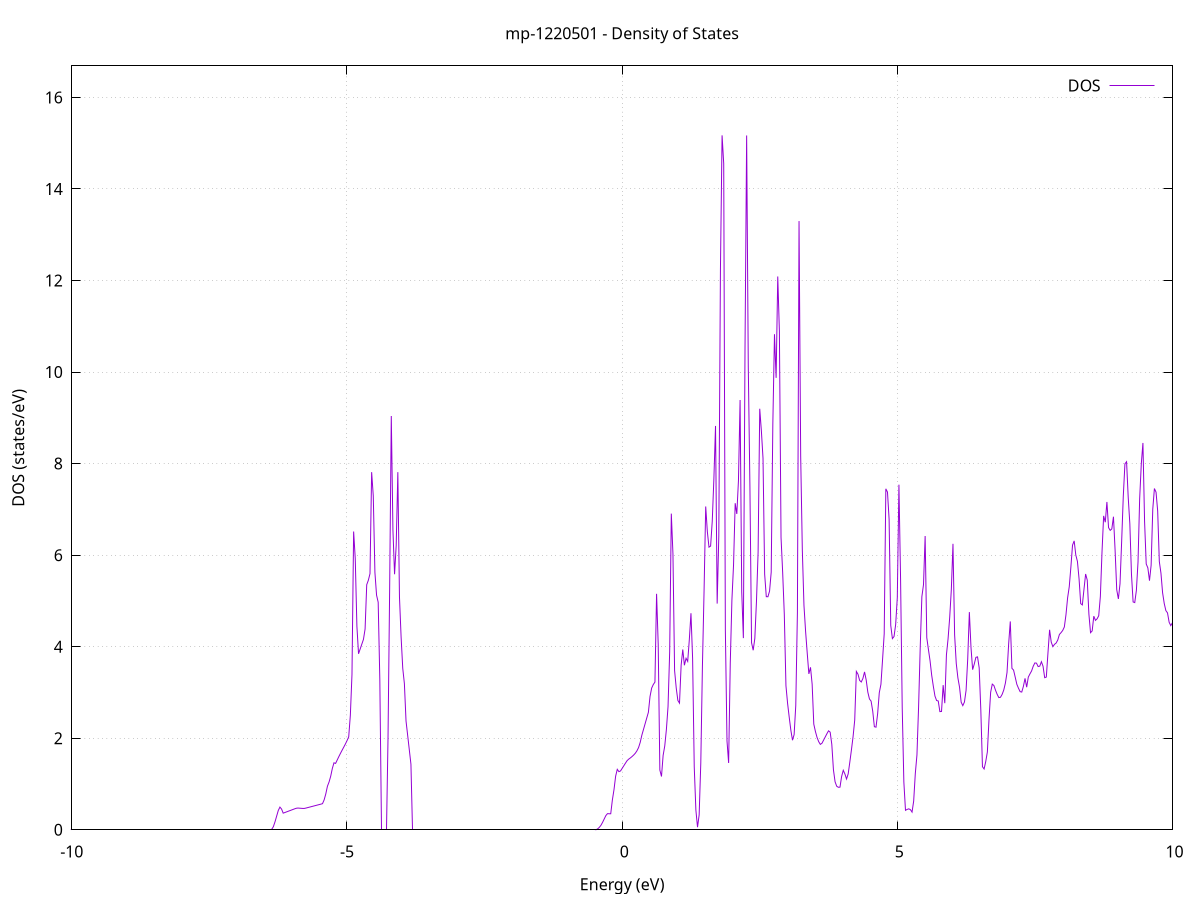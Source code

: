 set title 'mp-1220501 - Density of States'
set xlabel 'Energy (eV)'
set ylabel 'DOS (states/eV)'
set grid
set xrange [-10:10]
set yrange [0:16.689]
set xzeroaxis lt -1
set terminal png size 800,600
set output 'mp-1220501_dos_gnuplot.png'
plot '-' using 1:2 with lines title 'DOS'
-28.356000 0.000000
-28.326200 0.000000
-28.296500 0.000000
-28.266700 0.000000
-28.236900 0.000000
-28.207200 0.000000
-28.177400 0.000000
-28.147700 0.000000
-28.117900 0.000000
-28.088200 0.000000
-28.058400 0.000000
-28.028700 0.000000
-27.998900 0.000000
-27.969200 0.000000
-27.939400 0.000000
-27.909600 0.000000
-27.879900 0.000000
-27.850100 0.000000
-27.820400 0.000000
-27.790600 0.000000
-27.760900 0.000000
-27.731100 0.000000
-27.701400 0.000000
-27.671600 0.000000
-27.641800 0.000000
-27.612100 0.000000
-27.582300 0.000000
-27.552600 0.000000
-27.522800 0.000000
-27.493100 0.000000
-27.463300 0.000000
-27.433600 0.000000
-27.403800 0.000000
-27.374000 0.000000
-27.344300 0.000000
-27.314500 0.000000
-27.284800 0.000000
-27.255000 0.000000
-27.225300 0.000000
-27.195500 0.000000
-27.165800 0.000000
-27.136000 0.000000
-27.106300 0.000000
-27.076500 0.000000
-27.046700 0.000000
-27.017000 0.000000
-26.987200 0.000000
-26.957500 0.000000
-26.927700 0.000000
-26.898000 0.000000
-26.868200 0.000000
-26.838500 0.000000
-26.808700 0.000000
-26.778900 0.000000
-26.749200 0.000000
-26.719400 0.000000
-26.689700 0.000000
-26.659900 0.000000
-26.630200 0.000000
-26.600400 0.000000
-26.570700 0.000000
-26.540900 0.000000
-26.511100 0.000000
-26.481400 0.000000
-26.451600 0.000000
-26.421900 0.000000
-26.392100 0.000000
-26.362400 0.000000
-26.332600 0.000000
-26.302900 0.000000
-26.273100 0.000000
-26.243400 0.000000
-26.213600 0.000000
-26.183800 0.000000
-26.154100 0.000000
-26.124300 0.000000
-26.094600 0.000000
-26.064800 0.000000
-26.035100 0.000000
-26.005300 0.000000
-25.975600 0.000000
-25.945800 0.000000
-25.916000 0.000000
-25.886300 0.000000
-25.856500 0.000000
-25.826800 0.000000
-25.797000 0.000000
-25.767300 0.000000
-25.737500 0.000000
-25.707800 0.000000
-25.678000 0.000000
-25.648200 13.258800
-25.618500 6.142500
-25.588700 7.007100
-25.559000 9.132800
-25.529200 13.907200
-25.499500 18.053200
-25.469700 19.137200
-25.440000 17.666600
-25.410200 25.319900
-25.380400 4.476600
-25.350700 6.479200
-25.320900 14.501600
-25.291200 18.805900
-25.261400 23.804800
-25.231700 17.220800
-25.201900 23.463000
-25.172200 23.020600
-25.142400 22.611700
-25.112700 17.911500
-25.082900 15.138400
-25.053100 14.898500
-25.023400 15.396700
-24.993600 33.584100
-24.963900 17.209600
-24.934100 13.886500
-24.904400 10.439100
-24.874600 15.039800
-24.844900 26.698200
-24.815100 37.426900
-24.785300 31.485000
-24.755600 15.175700
-24.725800 13.817400
-24.696100 9.498000
-24.666300 28.023700
-24.636600 34.030200
-24.606800 13.088300
-24.577100 3.660600
-24.547300 5.778000
-24.517500 5.649200
-24.487800 5.946100
-24.458000 7.104200
-24.428300 8.621400
-24.398500 12.256700
-24.368800 32.105200
-24.339000 12.234600
-24.309300 9.766800
-24.279500 7.576900
-24.249800 5.071800
-24.220000 0.000000
-24.190200 0.000000
-24.160500 0.000000
-24.130700 0.000000
-24.101000 0.000000
-24.071200 0.000000
-24.041500 0.000000
-24.011700 0.000000
-23.982000 0.000000
-23.952200 0.000000
-23.922400 0.000000
-23.892700 0.000000
-23.862900 0.000000
-23.833200 0.000000
-23.803400 0.000000
-23.773700 0.000000
-23.743900 0.000000
-23.714200 0.000000
-23.684400 0.000000
-23.654600 0.000000
-23.624900 0.000000
-23.595100 0.000000
-23.565400 0.000000
-23.535600 0.000000
-23.505900 0.000000
-23.476100 0.000000
-23.446400 0.000000
-23.416600 0.000000
-23.386900 0.000000
-23.357100 0.000000
-23.327300 0.000000
-23.297600 0.000000
-23.267800 0.000000
-23.238100 0.000000
-23.208300 0.000000
-23.178600 0.000000
-23.148800 0.000000
-23.119100 0.000000
-23.089300 0.000000
-23.059500 0.000000
-23.029800 0.000000
-23.000000 0.000000
-22.970300 0.000000
-22.940500 0.000000
-22.910800 0.000000
-22.881000 0.000000
-22.851300 0.000000
-22.821500 0.000000
-22.791700 0.000000
-22.762000 0.000000
-22.732200 0.000000
-22.702500 0.000000
-22.672700 0.000000
-22.643000 0.000000
-22.613200 0.000000
-22.583500 0.000000
-22.553700 0.000000
-22.523900 0.000000
-22.494200 0.000000
-22.464400 0.000000
-22.434700 0.000000
-22.404900 0.000000
-22.375200 0.000000
-22.345400 0.000000
-22.315700 0.000000
-22.285900 0.000000
-22.256200 0.000000
-22.226400 0.000000
-22.196600 0.000000
-22.166900 0.000000
-22.137100 0.000000
-22.107400 0.000000
-22.077600 0.000000
-22.047900 0.000000
-22.018100 0.000000
-21.988400 0.000000
-21.958600 0.000000
-21.928800 0.000000
-21.899100 0.000000
-21.869300 0.000000
-21.839600 0.000000
-21.809800 0.000000
-21.780100 0.000000
-21.750300 0.000000
-21.720600 0.000000
-21.690800 0.000000
-21.661000 0.000000
-21.631300 0.000000
-21.601500 0.000000
-21.571800 0.000000
-21.542000 0.000000
-21.512300 0.000000
-21.482500 0.000000
-21.452800 0.000000
-21.423000 0.000000
-21.393300 0.000000
-21.363500 0.000000
-21.333700 0.000000
-21.304000 0.000000
-21.274200 0.000000
-21.244500 0.000000
-21.214700 0.000000
-21.185000 0.000000
-21.155200 0.000000
-21.125500 0.000000
-21.095700 0.000000
-21.065900 0.000000
-21.036200 0.000000
-21.006400 0.000000
-20.976700 0.000000
-20.946900 0.000000
-20.917200 0.000000
-20.887400 0.000000
-20.857700 0.000000
-20.827900 0.000000
-20.798100 0.000000
-20.768400 0.000000
-20.738600 0.000000
-20.708900 0.000000
-20.679100 0.000000
-20.649400 0.000000
-20.619600 0.000000
-20.589900 0.000000
-20.560100 0.000000
-20.530300 0.000000
-20.500600 0.000000
-20.470800 0.000000
-20.441100 0.000000
-20.411300 0.000000
-20.381600 0.000000
-20.351800 0.000000
-20.322100 0.000000
-20.292300 0.000000
-20.262600 0.000000
-20.232800 0.000000
-20.203000 0.000000
-20.173300 0.000000
-20.143500 0.000000
-20.113800 0.000000
-20.084000 0.000000
-20.054300 0.000000
-20.024500 0.000000
-19.994800 0.000000
-19.965000 0.000000
-19.935200 0.000000
-19.905500 0.000000
-19.875700 0.000000
-19.846000 0.000000
-19.816200 0.000000
-19.786500 0.000000
-19.756700 0.000000
-19.727000 0.000000
-19.697200 0.000000
-19.667400 0.000000
-19.637700 0.000000
-19.607900 0.000000
-19.578200 0.000000
-19.548400 0.000000
-19.518700 0.000000
-19.488900 0.000000
-19.459200 0.000000
-19.429400 0.000000
-19.399700 0.000000
-19.369900 0.000000
-19.340100 0.000000
-19.310400 0.000000
-19.280600 0.000000
-19.250900 0.000000
-19.221100 0.000000
-19.191400 0.000000
-19.161600 0.000000
-19.131900 0.000000
-19.102100 0.000000
-19.072300 0.000000
-19.042600 0.000000
-19.012800 0.000000
-18.983100 0.000000
-18.953300 0.000000
-18.923600 0.000000
-18.893800 0.000000
-18.864100 0.000000
-18.834300 0.000000
-18.804500 0.000000
-18.774800 0.000000
-18.745000 0.000000
-18.715300 0.000000
-18.685500 0.000000
-18.655800 0.000000
-18.626000 0.000000
-18.596300 0.000000
-18.566500 0.000000
-18.536800 0.000000
-18.507000 0.000000
-18.477200 0.000000
-18.447500 0.000000
-18.417700 0.000000
-18.388000 0.000000
-18.358200 0.000000
-18.328500 0.000000
-18.298700 0.000000
-18.269000 0.000000
-18.239200 0.000000
-18.209400 0.000000
-18.179700 0.000000
-18.149900 0.000000
-18.120200 0.000000
-18.090400 0.000000
-18.060700 0.000000
-18.030900 0.000000
-18.001200 0.000000
-17.971400 0.000000
-17.941600 0.000000
-17.911900 0.000000
-17.882100 0.000000
-17.852400 0.000000
-17.822600 0.000000
-17.792900 0.000000
-17.763100 0.000000
-17.733400 0.000000
-17.703600 0.000000
-17.673800 0.000000
-17.644100 0.000000
-17.614300 0.000000
-17.584600 0.000000
-17.554800 0.000000
-17.525100 0.000000
-17.495300 0.000000
-17.465600 0.000000
-17.435800 0.000000
-17.406100 0.000000
-17.376300 0.000000
-17.346500 0.000000
-17.316800 0.000000
-17.287000 0.000000
-17.257300 0.000000
-17.227500 0.000000
-17.197800 0.000000
-17.168000 0.000000
-17.138300 0.000000
-17.108500 0.000000
-17.078700 0.000000
-17.049000 0.000000
-17.019200 0.000000
-16.989500 0.000000
-16.959700 0.000000
-16.930000 0.000000
-16.900200 0.000000
-16.870500 0.000000
-16.840700 0.000000
-16.810900 0.000000
-16.781200 0.000000
-16.751400 0.000000
-16.721700 0.000000
-16.691900 0.000000
-16.662200 0.000000
-16.632400 0.000000
-16.602700 0.000000
-16.572900 0.000000
-16.543200 0.000000
-16.513400 0.000000
-16.483600 0.000000
-16.453900 0.000000
-16.424100 0.000000
-16.394400 0.000000
-16.364600 0.000000
-16.334900 0.000000
-16.305100 0.000000
-16.275400 0.000000
-16.245600 0.000000
-16.215800 0.000000
-16.186100 0.000000
-16.156300 0.000000
-16.126600 0.000000
-16.096800 0.000000
-16.067100 0.000000
-16.037300 0.000000
-16.007600 0.000000
-15.977800 0.000000
-15.948000 0.000000
-15.918300 0.000000
-15.888500 0.000000
-15.858800 0.000000
-15.829000 0.000000
-15.799300 0.000000
-15.769500 0.000000
-15.739800 0.000000
-15.710000 0.000000
-15.680300 0.000000
-15.650500 0.000000
-15.620700 0.000000
-15.591000 0.000000
-15.561200 0.000000
-15.531500 0.000000
-15.501700 0.000000
-15.472000 0.000000
-15.442200 0.000000
-15.412500 0.000000
-15.382700 0.000000
-15.352900 0.000000
-15.323200 0.000000
-15.293400 0.000000
-15.263700 0.000000
-15.233900 0.000000
-15.204200 0.000000
-15.174400 0.000000
-15.144700 0.000000
-15.114900 0.000000
-15.085100 0.000000
-15.055400 0.000000
-15.025600 0.000000
-14.995900 0.000000
-14.966100 0.000000
-14.936400 0.000000
-14.906600 0.000000
-14.876900 0.000000
-14.847100 0.000000
-14.817300 0.000000
-14.787600 0.000000
-14.757800 0.000000
-14.728100 0.000000
-14.698300 0.000000
-14.668600 0.000000
-14.638800 0.000000
-14.609100 0.000000
-14.579300 0.000000
-14.549600 0.000000
-14.519800 0.000000
-14.490000 0.000000
-14.460300 0.000000
-14.430500 0.000000
-14.400800 0.000000
-14.371000 0.000000
-14.341300 0.000000
-14.311500 0.000000
-14.281800 0.000000
-14.252000 0.000000
-14.222200 0.000000
-14.192500 0.000000
-14.162700 0.000000
-14.133000 0.000000
-14.103200 0.000000
-14.073500 0.000000
-14.043700 0.000000
-14.014000 0.000000
-13.984200 0.000000
-13.954400 0.000000
-13.924700 0.000000
-13.894900 0.000000
-13.865200 0.000000
-13.835400 0.000000
-13.805700 0.000000
-13.775900 0.000000
-13.746200 0.000000
-13.716400 0.000000
-13.686700 0.000000
-13.656900 0.000000
-13.627100 0.000000
-13.597400 0.000000
-13.567600 0.000000
-13.537900 0.000000
-13.508100 0.000000
-13.478400 0.000000
-13.448600 0.000000
-13.418900 0.000000
-13.389100 0.000000
-13.359300 0.000000
-13.329600 0.000000
-13.299800 0.000000
-13.270100 0.000000
-13.240300 0.000000
-13.210600 0.000000
-13.180800 0.000000
-13.151100 0.000000
-13.121300 0.000000
-13.091500 0.000000
-13.061800 0.000000
-13.032000 0.000000
-13.002300 0.000000
-12.972500 0.000000
-12.942800 0.000000
-12.913000 0.000000
-12.883300 0.000000
-12.853500 0.000000
-12.823800 0.000000
-12.794000 0.000000
-12.764200 0.000000
-12.734500 0.000000
-12.704700 0.000000
-12.675000 0.000000
-12.645200 0.000000
-12.615500 0.000000
-12.585700 0.000000
-12.556000 0.000000
-12.526200 0.000000
-12.496400 0.000000
-12.466700 0.000000
-12.436900 0.000000
-12.407200 0.000000
-12.377400 0.000000
-12.347700 0.000000
-12.317900 0.000000
-12.288200 0.000000
-12.258400 0.000000
-12.228600 0.000000
-12.198900 0.000000
-12.169100 0.000000
-12.139400 0.000000
-12.109600 0.000000
-12.079900 0.000000
-12.050100 0.000000
-12.020400 0.000000
-11.990600 0.000000
-11.960800 0.000000
-11.931100 0.000000
-11.901300 0.000000
-11.871600 0.000000
-11.841800 0.000000
-11.812100 0.000000
-11.782300 0.000000
-11.752600 0.000000
-11.722800 0.000000
-11.693100 0.000000
-11.663300 0.000000
-11.633500 0.000000
-11.603800 0.000000
-11.574000 0.000000
-11.544300 0.000000
-11.514500 0.000000
-11.484800 0.000000
-11.455000 0.000000
-11.425300 0.000000
-11.395500 0.000000
-11.365700 0.000000
-11.336000 0.000000
-11.306200 0.000000
-11.276500 0.000000
-11.246700 0.000000
-11.217000 0.000000
-11.187200 0.000000
-11.157500 0.000000
-11.127700 0.000000
-11.097900 0.000000
-11.068200 0.000000
-11.038400 0.000000
-11.008700 0.000000
-10.978900 0.000000
-10.949200 0.000000
-10.919400 0.000000
-10.889700 0.000000
-10.859900 0.000000
-10.830200 0.000000
-10.800400 0.000000
-10.770600 0.000000
-10.740900 0.000000
-10.711100 0.000000
-10.681400 0.000000
-10.651600 0.000000
-10.621900 0.000000
-10.592100 0.000000
-10.562400 0.000000
-10.532600 0.000000
-10.502800 0.000000
-10.473100 0.000000
-10.443300 0.000000
-10.413600 0.000000
-10.383800 0.000000
-10.354100 0.000000
-10.324300 0.000000
-10.294600 0.000000
-10.264800 0.000000
-10.235000 0.000000
-10.205300 0.000000
-10.175500 0.000000
-10.145800 0.000000
-10.116000 0.000000
-10.086300 0.000000
-10.056500 0.000000
-10.026800 0.000000
-9.997000 0.000000
-9.967200 0.000000
-9.937500 0.000000
-9.907700 0.000000
-9.878000 0.000000
-9.848200 0.000000
-9.818500 0.000000
-9.788700 0.000000
-9.759000 0.000000
-9.729200 0.000000
-9.699500 0.000000
-9.669700 0.000000
-9.639900 0.000000
-9.610200 0.000000
-9.580400 0.000000
-9.550700 0.000000
-9.520900 0.000000
-9.491200 0.000000
-9.461400 0.000000
-9.431700 0.000000
-9.401900 0.000000
-9.372100 0.000000
-9.342400 0.000000
-9.312600 0.000000
-9.282900 0.000000
-9.253100 0.000000
-9.223400 0.000000
-9.193600 0.000000
-9.163900 0.000000
-9.134100 0.000000
-9.104300 0.000000
-9.074600 0.000000
-9.044800 0.000000
-9.015100 0.000000
-8.985300 0.000000
-8.955600 0.000000
-8.925800 0.000000
-8.896100 0.000000
-8.866300 0.000000
-8.836600 0.000000
-8.806800 0.000000
-8.777000 0.000000
-8.747300 0.000000
-8.717500 0.000000
-8.687800 0.000000
-8.658000 0.000000
-8.628300 0.000000
-8.598500 0.000000
-8.568800 0.000000
-8.539000 0.000000
-8.509200 0.000000
-8.479500 0.000000
-8.449700 0.000000
-8.420000 0.000000
-8.390200 0.000000
-8.360500 0.000000
-8.330700 0.000000
-8.301000 0.000000
-8.271200 0.000000
-8.241400 0.000000
-8.211700 0.000000
-8.181900 0.000000
-8.152200 0.000000
-8.122400 0.000000
-8.092700 0.000000
-8.062900 0.000000
-8.033200 0.000000
-8.003400 0.000000
-7.973700 0.000000
-7.943900 0.000000
-7.914100 0.000000
-7.884400 0.000000
-7.854600 0.000000
-7.824900 0.000000
-7.795100 0.000000
-7.765400 0.000000
-7.735600 0.000000
-7.705900 0.000000
-7.676100 0.000000
-7.646300 0.000000
-7.616600 0.000000
-7.586800 0.000000
-7.557100 0.000000
-7.527300 0.000000
-7.497600 0.000000
-7.467800 0.000000
-7.438100 0.000000
-7.408300 0.000000
-7.378500 0.000000
-7.348800 0.000000
-7.319000 0.000000
-7.289300 0.000000
-7.259500 0.000000
-7.229800 0.000000
-7.200000 0.000000
-7.170300 0.000000
-7.140500 0.000000
-7.110700 0.000000
-7.081000 0.000000
-7.051200 0.000000
-7.021500 0.000000
-6.991700 0.000000
-6.962000 0.000000
-6.932200 0.000000
-6.902500 0.000000
-6.872700 0.000000
-6.843000 0.000000
-6.813200 0.000000
-6.783400 0.000000
-6.753700 0.000000
-6.723900 0.000000
-6.694200 0.000000
-6.664400 0.000000
-6.634700 0.000000
-6.604900 0.000000
-6.575200 0.000000
-6.545400 0.000000
-6.515600 0.000000
-6.485900 0.000000
-6.456100 0.000000
-6.426400 0.000000
-6.396600 0.000000
-6.366900 0.009900
-6.337100 0.068600
-6.307400 0.174800
-6.277600 0.298900
-6.247800 0.423000
-6.218100 0.495600
-6.188300 0.452500
-6.158600 0.363200
-6.128800 0.376700
-6.099100 0.390200
-6.069300 0.403700
-6.039600 0.417200
-6.009800 0.430700
-5.980100 0.444200
-5.950300 0.457700
-5.920500 0.470200
-5.890800 0.474600
-5.861000 0.471800
-5.831300 0.469000
-5.801500 0.466100
-5.771800 0.467100
-5.742000 0.475500
-5.712300 0.484900
-5.682500 0.494300
-5.652700 0.503700
-5.623000 0.513100
-5.593200 0.522500
-5.563500 0.531900
-5.533700 0.541300
-5.504000 0.550700
-5.474200 0.560100
-5.444500 0.570300
-5.414700 0.654000
-5.384900 0.782600
-5.355200 0.950900
-5.325400 1.044000
-5.295700 1.169400
-5.265900 1.339200
-5.236200 1.462800
-5.206400 1.450200
-5.176700 1.525900
-5.146900 1.600700
-5.117200 1.671900
-5.087400 1.740200
-5.057600 1.807100
-5.027900 1.875500
-4.998100 1.950100
-4.968400 2.029100
-4.938600 2.501000
-4.908900 3.395100
-4.879100 6.516100
-4.849400 5.924000
-4.819600 4.445800
-4.789800 3.844700
-4.760100 3.949800
-4.730300 4.054400
-4.700600 4.159100
-4.670800 4.385600
-4.641100 5.353400
-4.611300 5.452400
-4.581600 5.595600
-4.551800 7.812700
-4.522000 7.294600
-4.492300 5.624200
-4.462500 5.126100
-4.432800 4.971100
-4.403000 3.281200
-4.373300 0.000000
-4.343500 0.000000
-4.313800 0.000000
-4.284000 0.000000
-4.254200 1.997100
-4.224500 5.256300
-4.194700 9.039400
-4.165000 6.552400
-4.135200 5.582500
-4.105500 6.211400
-4.075700 7.812900
-4.046000 5.085300
-4.016200 4.207000
-3.986500 3.527500
-3.956700 3.192400
-3.926900 2.377000
-3.897200 2.062100
-3.867400 1.747300
-3.837700 1.432400
-3.807900 0.000000
-3.778200 0.000000
-3.748400 0.000000
-3.718700 0.000000
-3.688900 0.000000
-3.659100 0.000000
-3.629400 0.000000
-3.599600 0.000000
-3.569900 0.000000
-3.540100 0.000000
-3.510400 0.000000
-3.480600 0.000000
-3.450900 0.000000
-3.421100 0.000000
-3.391300 0.000000
-3.361600 0.000000
-3.331800 0.000000
-3.302100 0.000000
-3.272300 0.000000
-3.242600 0.000000
-3.212800 0.000000
-3.183100 0.000000
-3.153300 0.000000
-3.123600 0.000000
-3.093800 0.000000
-3.064000 0.000000
-3.034300 0.000000
-3.004500 0.000000
-2.974800 0.000000
-2.945000 0.000000
-2.915300 0.000000
-2.885500 0.000000
-2.855800 0.000000
-2.826000 0.000000
-2.796200 0.000000
-2.766500 0.000000
-2.736700 0.000000
-2.707000 0.000000
-2.677200 0.000000
-2.647500 0.000000
-2.617700 0.000000
-2.588000 0.000000
-2.558200 0.000000
-2.528400 0.000000
-2.498700 0.000000
-2.468900 0.000000
-2.439200 0.000000
-2.409400 0.000000
-2.379700 0.000000
-2.349900 0.000000
-2.320200 0.000000
-2.290400 0.000000
-2.260600 0.000000
-2.230900 0.000000
-2.201100 0.000000
-2.171400 0.000000
-2.141600 0.000000
-2.111900 0.000000
-2.082100 0.000000
-2.052400 0.000000
-2.022600 0.000000
-1.992900 0.000000
-1.963100 0.000000
-1.933300 0.000000
-1.903600 0.000000
-1.873800 0.000000
-1.844100 0.000000
-1.814300 0.000000
-1.784600 0.000000
-1.754800 0.000000
-1.725100 0.000000
-1.695300 0.000000
-1.665500 0.000000
-1.635800 0.000000
-1.606000 0.000000
-1.576300 0.000000
-1.546500 0.000000
-1.516800 0.000000
-1.487000 0.000000
-1.457300 0.000000
-1.427500 0.000000
-1.397700 0.000000
-1.368000 0.000000
-1.338200 0.000000
-1.308500 0.000000
-1.278700 0.000000
-1.249000 0.000000
-1.219200 0.000000
-1.189500 0.000000
-1.159700 0.000000
-1.130000 0.000000
-1.100200 0.000000
-1.070400 0.000000
-1.040700 0.000000
-1.010900 0.000000
-0.981200 0.000000
-0.951400 0.000000
-0.921700 0.000000
-0.891900 0.000000
-0.862200 0.000000
-0.832400 0.000000
-0.802600 0.000000
-0.772900 0.000000
-0.743100 0.000000
-0.713400 0.000000
-0.683600 0.000000
-0.653900 0.000000
-0.624100 0.000000
-0.594400 0.000000
-0.564600 0.000000
-0.534800 0.000000
-0.505100 0.000000
-0.475300 0.000900
-0.445600 0.019300
-0.415800 0.051600
-0.386100 0.096600
-0.356300 0.160400
-0.326600 0.234300
-0.296800 0.308200
-0.267100 0.352100
-0.237300 0.350300
-0.207500 0.349800
-0.177800 0.649300
-0.148000 0.876800
-0.118300 1.170300
-0.088500 1.320400
-0.058800 1.269900
-0.029000 1.285700
0.000700 1.342300
0.030500 1.398800
0.060300 1.455500
0.090000 1.510000
0.119800 1.543900
0.149500 1.569700
0.179300 1.599500
0.209000 1.632600
0.238800 1.671800
0.268500 1.724700
0.298300 1.795600
0.328100 1.909000
0.357800 2.065800
0.387600 2.191200
0.417300 2.316500
0.447100 2.441800
0.476800 2.567100
0.506600 2.913000
0.536300 3.095600
0.566100 3.173700
0.595900 3.226200
0.625600 5.155700
0.655400 4.046100
0.685100 1.306500
0.714900 1.164400
0.744600 1.624900
0.774400 1.832900
0.804100 2.192400
0.833900 2.691900
0.863600 3.884400
0.893400 6.907400
0.923200 6.025300
0.952900 3.478600
0.982700 3.098100
1.012400 2.825100
1.042200 2.767300
1.071900 3.594600
1.101700 3.938800
1.131400 3.594000
1.161200 3.746900
1.191000 3.678400
1.220700 4.156200
1.250500 4.731300
1.280200 3.743500
1.310000 1.375300
1.339700 0.431200
1.369500 0.056900
1.399200 0.324900
1.429000 1.459300
1.458800 3.585300
1.488500 5.215000
1.518300 7.062600
1.548000 6.515400
1.577800 6.174400
1.607500 6.198100
1.637300 6.741400
1.667000 7.672300
1.696800 8.822000
1.726500 4.941400
1.756300 6.420800
1.786100 12.251400
1.815800 15.171600
1.845600 14.554200
1.875300 4.372000
1.905100 1.944000
1.934800 1.459700
1.964600 3.642500
1.994300 5.015700
2.024100 5.786500
2.053900 7.134700
2.083600 6.900200
2.113400 7.628500
2.143100 9.388800
2.172900 5.197700
2.202600 4.187700
2.232400 10.482700
2.262100 15.167900
2.291900 10.121800
2.321700 7.490300
2.351400 4.085900
2.381200 3.921700
2.410900 4.180800
2.440700 4.990800
2.470400 6.063100
2.500200 9.197900
2.529900 8.714400
2.559700 8.114700
2.589400 5.584200
2.619200 5.092100
2.649000 5.090900
2.678700 5.215400
2.708500 5.628700
2.738200 8.873400
2.768000 10.826700
2.797700 9.873400
2.827500 12.088100
2.857200 10.890700
2.887000 6.385400
2.916800 5.618300
2.946500 4.704500
2.976300 3.147000
3.006000 2.763000
3.035800 2.458300
3.065500 2.173800
3.095300 1.956700
3.125000 2.079800
3.154800 2.717100
3.184600 4.748900
3.214300 13.298300
3.244100 8.163300
3.273800 6.116200
3.303600 4.904200
3.333300 4.335200
3.363100 3.858400
3.392800 3.405100
3.422600 3.549000
3.452400 3.180000
3.482100 2.308800
3.511900 2.146900
3.541600 2.017100
3.571400 1.925100
3.601100 1.865300
3.630900 1.890400
3.660600 1.959400
3.690400 2.028600
3.720100 2.097500
3.749900 2.161900
3.779700 2.132800
3.809400 1.866800
3.839200 1.309800
3.868900 1.048600
3.898700 0.950900
3.928400 0.928400
3.958200 0.931200
3.987900 1.164500
4.017700 1.299000
4.047500 1.219200
4.077200 1.108900
4.107000 1.220500
4.136700 1.475900
4.166500 1.748800
4.196200 2.036500
4.226000 2.396300
4.255700 3.459400
4.285500 3.398500
4.315300 3.262300
4.345000 3.228700
4.374800 3.306100
4.404500 3.449300
4.434300 3.273100
4.464000 3.007100
4.493800 2.856900
4.523500 2.811000
4.553300 2.589100
4.583000 2.251300
4.612800 2.241800
4.642600 2.538700
4.672300 2.995100
4.702100 3.177300
4.731800 3.717600
4.761600 4.280400
4.791300 7.449000
4.821100 7.378000
4.850800 6.784600
4.880600 4.465600
4.910400 4.176800
4.940100 4.221300
4.969900 4.484400
4.999600 5.070000
5.029400 7.540000
5.059100 5.480500
5.088900 2.678600
5.118600 1.045900
5.148400 0.425100
5.178200 0.444900
5.207900 0.457500
5.237700 0.440100
5.267400 0.386300
5.297200 0.627600
5.326900 1.228800
5.356700 1.635700
5.386400 2.686700
5.416200 3.990100
5.446000 5.092000
5.475700 5.355600
5.505500 6.418500
5.535200 4.197900
5.565000 3.939800
5.594700 3.692800
5.624500 3.375700
5.654200 3.134800
5.684000 2.920400
5.713700 2.823900
5.743500 2.814000
5.773300 2.581300
5.803000 2.584900
5.832800 3.161000
5.862500 2.765400
5.892300 3.822300
5.922000 4.169600
5.951800 4.641500
5.981500 5.252200
6.011300 6.247100
6.041100 4.259200
6.070800 3.635200
6.100600 3.318500
6.130300 3.116600
6.160100 2.787600
6.189800 2.712000
6.219600 2.791400
6.249300 3.045000
6.279100 3.730600
6.308900 4.755700
6.338600 3.984900
6.368400 3.497700
6.398100 3.621000
6.427900 3.767500
6.457600 3.777400
6.487400 3.537700
6.517100 2.617900
6.546900 1.378100
6.576600 1.328100
6.606400 1.489000
6.636200 1.700100
6.665900 2.412200
6.695700 3.003300
6.725400 3.182200
6.755200 3.151500
6.784900 3.046100
6.814700 2.957200
6.844400 2.887800
6.874200 2.894500
6.904000 2.956800
6.933700 3.051800
6.963500 3.202900
6.993200 3.436300
7.023000 4.062600
7.052700 4.551400
7.082500 3.527200
7.112200 3.489000
7.142000 3.334700
7.171800 3.177400
7.201500 3.092700
7.231300 3.017300
7.261000 3.008900
7.290800 3.133700
7.320500 3.307500
7.350300 3.114600
7.380000 3.335000
7.409800 3.405300
7.439500 3.469600
7.469300 3.572700
7.499100 3.645000
7.528800 3.640000
7.558600 3.565800
7.588300 3.575100
7.618100 3.671400
7.647800 3.572800
7.677600 3.322800
7.707300 3.336200
7.737100 3.861100
7.766900 4.369700
7.796600 4.100400
7.826400 4.001000
7.856100 4.051400
7.885900 4.079900
7.915600 4.147300
7.945400 4.267800
7.975100 4.307200
8.004900 4.354400
8.034700 4.430300
8.064400 4.698000
8.094200 5.068200
8.123900 5.308700
8.153700 5.741600
8.183400 6.218000
8.213200 6.311400
8.242900 6.003500
8.272700 5.861600
8.302500 5.478300
8.332200 4.940700
8.362000 4.912600
8.391700 5.255100
8.421500 5.587900
8.451200 5.453700
8.481000 4.711400
8.510700 4.305600
8.540500 4.344500
8.570200 4.667000
8.600000 4.574900
8.629800 4.608800
8.659500 4.676100
8.689300 5.097400
8.719000 6.062100
8.748800 6.857700
8.778500 6.719300
8.808300 7.162000
8.838000 6.602000
8.867800 6.541300
8.897600 6.573600
8.927300 6.839900
8.957100 6.104700
8.986800 5.243900
9.016600 5.042800
9.046300 5.374500
9.076100 6.297300
9.105800 7.285000
9.135600 7.994900
9.165400 8.040600
9.195100 7.270200
9.224900 6.687000
9.254600 5.580200
9.284400 4.977400
9.314100 4.963400
9.343900 5.231700
9.373600 5.852100
9.403400 7.234900
9.433100 7.994300
9.462900 8.450800
9.492700 6.735000
9.522400 5.807300
9.552200 5.721300
9.581900 5.442100
9.611700 5.778600
9.641400 7.001100
9.671200 7.455400
9.700900 7.375900
9.730700 6.964400
9.760500 5.860000
9.790200 5.606700
9.820000 5.178300
9.849700 4.944300
9.879500 4.787800
9.909200 4.738500
9.939000 4.533200
9.968700 4.460500
9.998500 4.522200
10.028300 4.416500
10.058000 4.315300
10.087800 4.872100
10.117500 9.946700
10.147300 3.270100
10.177000 2.788800
10.206800 2.974800
10.236500 3.273600
10.266300 3.739300
10.296000 4.837900
10.325800 7.804200
10.355600 10.082900
10.385300 6.626800
10.415100 5.041100
10.444800 5.093900
10.474600 4.663000
10.504300 4.390800
10.534100 3.956000
10.563800 3.594200
10.593600 3.884800
10.623400 5.014800
10.653100 4.283900
10.682900 4.123400
10.712600 4.107100
10.742400 4.015800
10.772100 4.005100
10.801900 4.592200
10.831600 4.979400
10.861400 5.316400
10.891200 5.704500
10.920900 6.091200
10.950700 6.536800
10.980400 6.170300
11.010200 5.605900
11.039900 5.431000
11.069700 5.474900
11.099400 6.346200
11.129200 5.575600
11.159000 5.357000
11.188700 5.058400
11.218500 4.695200
11.248200 4.527700
11.278000 4.352800
11.307700 4.353600
11.337500 3.178400
11.367200 2.942700
11.397000 2.823500
11.426700 2.628000
11.456500 2.452100
11.486300 2.231700
11.516000 2.507400
11.545800 3.642700
11.575500 4.418600
11.605300 4.504500
11.635000 4.631600
11.664800 4.960600
11.694500 5.318300
11.724300 6.520300
11.754100 7.044300
11.783800 5.702100
11.813600 4.592800
11.843300 4.047300
11.873100 3.230000
11.902800 1.865800
11.932600 1.525100
11.962300 1.578100
11.992100 1.637100
12.021900 1.643200
12.051600 1.747000
12.081400 1.851900
12.111100 1.971800
12.140900 2.107800
12.170600 2.246300
12.200400 2.473600
12.230100 3.497300
12.259900 4.865300
12.289600 5.261100
12.319400 5.159800
12.349200 4.740200
12.378900 4.415800
12.408700 3.972600
12.438400 3.453200
12.468200 2.945600
12.497900 3.145900
12.527700 3.408800
12.557400 2.892300
12.587200 2.977800
12.617000 2.865200
12.646700 3.146000
12.676500 3.117800
12.706200 2.852300
12.736000 2.881600
12.765700 3.053400
12.795500 3.277300
12.825200 3.462500
12.855000 3.705300
12.884800 4.327700
12.914500 5.256100
12.944300 4.906000
12.974000 4.961500
13.003800 2.825600
13.033500 2.363000
13.063300 2.037200
13.093000 2.140300
13.122800 2.177200
13.152600 2.231500
13.182300 2.314500
13.212100 2.570100
13.241800 2.619200
13.271600 2.771600
13.301300 2.937000
13.331100 2.856200
13.360800 2.853600
13.390600 2.721300
13.420300 2.816300
13.450100 3.949800
13.479900 4.057700
13.509600 4.278700
13.539400 4.793900
13.569100 4.893500
13.598900 4.769500
13.628600 4.410500
13.658400 4.073800
13.688100 3.652300
13.717900 3.331000
13.747700 3.480800
13.777400 3.811000
13.807200 5.587500
13.836900 4.059400
13.866700 4.529800
13.896400 3.095400
13.926200 3.160300
13.955900 2.969100
13.985700 2.844500
14.015500 2.751500
14.045200 2.611700
14.075000 2.447900
14.104700 2.300100
14.134500 2.169700
14.164200 2.152000
14.194000 2.146600
14.223700 2.080100
14.253500 2.256900
14.283200 2.777700
14.313000 2.645700
14.342800 2.434400
14.372500 2.355000
14.402300 2.295500
14.432000 2.247100
14.461800 2.165300
14.491500 1.996600
14.521300 1.791100
14.551000 1.699800
14.580800 1.645800
14.610600 1.615000
14.640300 1.577800
14.670100 1.528700
14.699800 1.482800
14.729600 1.426900
14.759300 1.378100
14.789100 1.333500
14.818800 1.291600
14.848600 1.243900
14.878400 1.207300
14.908100 1.183700
14.937900 1.165100
14.967600 1.149300
14.997400 1.137000
15.027100 1.129000
15.056900 1.158000
15.086600 1.226300
15.116400 1.346800
15.146100 1.564100
15.175900 1.683400
15.205700 1.690500
15.235400 1.681300
15.265200 1.613100
15.294900 1.499300
15.324700 1.502500
15.354400 1.683400
15.384200 1.810000
15.413900 1.759600
15.443700 1.703000
15.473500 1.674200
15.503200 1.654900
15.533000 1.671000
15.562700 1.665200
15.592500 1.652600
15.622200 1.685600
15.652000 1.700200
15.681700 1.719200
15.711500 1.695600
15.741300 1.809700
15.771000 1.728300
15.800800 1.722400
15.830500 1.786700
15.860300 1.784500
15.890000 1.773600
15.919800 1.786100
15.949500 1.860100
15.979300 1.972800
16.009100 2.059500
16.038800 2.133200
16.068600 2.217200
16.098300 2.336100
16.128100 2.506400
16.157800 2.722600
16.187600 2.065900
16.217300 2.015600
16.247100 1.989800
16.276800 2.334800
16.306600 2.876700
16.336400 2.741200
16.366100 2.435400
16.395900 2.308600
16.425600 2.225600
16.455400 2.171700
16.485100 2.135500
16.514900 2.736800
16.544600 2.679900
16.574400 2.676700
16.604200 2.653200
16.633900 2.586600
16.663700 2.397800
16.693400 2.258100
16.723200 2.372200
16.752900 2.423700
16.782700 2.394400
16.812400 2.240200
16.842200 2.005600
16.872000 1.810700
16.901700 1.749300
16.931500 1.730400
16.961200 1.506400
16.991000 1.494500
17.020700 1.505800
17.050500 1.595200
17.080200 1.682100
17.110000 1.887400
17.139700 1.986100
17.169500 2.503700
17.199300 2.416000
17.229000 2.521300
17.258800 2.818400
17.288500 2.927200
17.318300 2.874000
17.348000 2.904900
17.377800 2.962200
17.407500 2.997700
17.437300 3.197900
17.467100 3.123400
17.496800 2.548400
17.526600 2.090000
17.556300 1.783700
17.586100 1.285400
17.615800 0.767400
17.645600 0.481400
17.675300 0.273700
17.705100 0.254700
17.734900 0.431200
17.764600 0.836900
17.794400 1.566800
17.824100 2.452800
17.853900 3.020600
17.883600 3.583200
17.913400 4.171900
17.943100 4.792500
17.972900 4.179100
18.002600 3.876100
18.032400 3.380600
18.062200 2.586100
18.091900 2.543500
18.121700 2.536100
18.151400 2.750100
18.181200 2.816200
18.210900 2.879100
18.240700 3.117000
18.270400 3.700200
18.300200 4.584400
18.330000 5.350100
18.359700 5.765400
18.389500 4.988200
18.419200 2.962000
18.449000 2.676700
18.478700 2.482300
18.508500 2.454400
18.538200 1.558400
18.568000 1.504300
18.597800 1.485400
18.627500 1.484200
18.657300 1.477200
18.687000 1.504800
18.716800 1.562400
18.746500 1.574800
18.776300 1.561700
18.806000 1.863200
18.835800 2.016600
18.865600 2.073100
18.895300 2.175900
18.925100 2.904000
18.954800 2.741100
18.984600 2.788700
19.014300 2.746200
19.044100 2.760000
19.073800 2.780100
19.103600 2.764300
19.133300 2.716700
19.163100 2.705900
19.192900 2.773100
19.222600 2.970400
19.252400 3.347700
19.282100 3.649600
19.311900 3.885100
19.341600 4.275100
19.371400 4.673800
19.401100 4.940600
19.430900 5.689000
19.460700 5.636400
19.490400 4.869400
19.520200 4.215200
19.549900 3.775700
19.579700 3.323900
19.609400 3.121000
19.639200 3.029100
19.668900 3.109800
19.698700 3.282900
19.728500 3.447100
19.758200 3.860700
19.788000 4.353200
19.817700 4.224900
19.847500 3.984200
19.877200 3.820000
19.907000 3.488400
19.936700 3.063800
19.966500 2.690600
19.996200 2.222600
20.026000 2.320700
20.055800 2.551200
20.085500 3.400300
20.115300 4.119400
20.145000 4.241600
20.174800 4.671400
20.204500 5.172200
20.234300 5.112200
20.264000 4.908000
20.293800 6.066400
20.323600 4.487700
20.353300 4.168600
20.383100 4.255400
20.412800 3.970400
20.442600 3.376600
20.472300 3.367800
20.502100 3.592100
20.531800 3.653000
20.561600 3.784800
20.591400 3.781700
20.621100 5.236700
20.650900 4.595300
20.680600 4.661900
20.710400 4.836300
20.740100 4.947900
20.769900 5.006000
20.799600 5.221700
20.829400 5.475400
20.859100 5.299800
20.888900 4.986000
20.918700 4.668300
20.948400 4.361800
20.978200 4.034500
21.007900 3.725300
21.037700 3.491500
21.067400 3.190000
21.097200 2.998300
21.126900 2.825800
21.156700 2.770700
21.186500 2.728500
21.216200 2.625500
21.246000 2.511500
21.275700 2.427000
21.305500 2.388700
21.335200 2.348600
21.365000 2.316400
21.394700 2.412800
21.424500 2.633100
21.454300 2.960600
21.484000 3.352700
21.513800 4.129300
21.543500 5.283600
21.573300 3.798500
21.603000 3.905900
21.632800 3.967900
21.662500 4.424100
21.692300 4.605400
21.722100 4.299300
21.751800 4.124100
21.781600 4.198000
21.811300 4.095000
21.841100 4.054100
21.870800 3.555000
21.900600 3.111200
21.930300 2.957700
21.960100 3.083000
21.989800 3.065400
22.019600 2.617600
22.049400 2.346200
22.079100 2.473700
22.108900 2.482600
22.138600 2.430200
22.168400 2.373100
22.198100 2.383700
22.227900 2.362200
22.257600 2.352700
22.287400 2.282600
22.317200 2.253700
22.346900 2.162100
22.376700 2.119500
22.406400 2.116800
22.436200 2.137800
22.465900 2.289300
22.495700 2.721600
22.525400 2.932600
22.555200 2.763600
22.585000 2.486100
22.614700 2.256200
22.644500 2.129500
22.674200 2.083200
22.704000 2.122900
22.733700 2.289200
22.763500 2.465300
22.793200 2.520000
22.823000 2.520300
22.852700 2.533700
22.882500 2.291200
22.912300 2.592300
22.942000 3.022000
22.971800 3.661400
23.001500 4.161400
23.031300 4.217900
23.061000 4.295300
23.090800 4.497200
23.120500 4.419600
23.150300 4.396700
23.180100 4.318000
23.209800 4.290500
23.239600 3.526500
23.269300 3.542300
23.299100 3.474100
23.328800 3.365300
23.358600 3.288900
23.388300 3.326500
23.418100 3.604000
23.447900 4.076900
23.477600 4.764100
23.507400 5.261000
23.537100 5.541800
23.566900 5.435600
23.596600 4.765100
23.626400 4.270200
23.656100 3.929000
23.685900 3.756200
23.715700 3.654500
23.745400 3.657900
23.775200 3.588900
23.804900 3.544500
23.834700 3.691000
23.864400 3.855600
23.894200 4.046300
23.923900 3.958200
23.953700 4.033500
23.983400 4.451100
24.013200 4.355900
24.043000 4.459800
24.072700 4.500200
24.102500 4.138400
24.132200 3.872300
24.162000 3.553300
24.191700 3.388400
24.221500 3.211200
24.251200 3.057500
24.281000 2.792300
24.310800 2.381200
24.340500 2.221500
24.370300 2.131100
24.400000 2.067300
24.429800 2.021100
24.459500 2.002800
24.489300 2.019200
24.519000 2.054300
24.548800 2.106800
24.578600 2.211100
24.608300 2.323400
24.638100 2.426000
24.667800 2.511800
24.697600 2.568200
24.727300 2.691400
24.757100 2.784600
24.786800 2.800200
24.816600 2.733400
24.846300 2.697100
24.876100 2.639000
24.905900 2.569400
24.935600 2.517200
24.965400 2.482200
24.995100 2.458400
25.024900 2.405900
25.054600 2.475600
25.084400 2.523000
25.114100 2.558600
25.143900 2.584000
25.173700 2.620400
25.203400 2.670500
25.233200 2.710400
25.262900 2.703600
25.292700 2.714600
25.322400 2.700100
25.352200 2.672300
25.381900 2.723300
25.411700 2.390700
25.441500 2.315100
25.471200 2.259600
25.501000 2.256300
25.530700 2.283100
25.560500 2.260100
25.590200 2.206900
25.620000 2.127400
25.649700 2.056200
25.679500 2.141900
25.709200 2.654900
25.739000 2.149000
25.768800 2.023000
25.798500 1.931800
25.828300 1.875100
25.858000 1.887100
25.887800 1.905300
25.917500 2.158300
25.947300 2.452500
25.977000 2.563300
26.006800 2.638400
26.036600 2.715400
26.066300 2.822600
26.096100 2.971700
26.125800 3.008100
26.155600 2.934400
26.185300 3.094600
26.215100 2.665400
26.244800 2.734700
26.274600 2.367900
26.304400 1.969200
26.334100 1.646600
26.363900 1.545500
26.393600 1.470100
26.423400 1.388100
26.453100 1.397100
26.482900 1.470900
26.512600 1.487100
26.542400 1.619800
26.572200 1.790800
26.601900 2.293600
26.631700 4.141100
26.661400 4.524900
26.691200 4.701500
26.720900 5.016100
26.750700 5.813400
26.780400 7.905400
26.810200 7.227300
26.839900 4.120600
26.869700 3.480400
26.899500 2.984500
26.929200 2.213800
26.959000 1.807400
26.988700 1.544100
27.018500 1.405800
27.048200 1.284600
27.078000 1.198500
27.107700 1.197700
27.137500 1.248700
27.167300 1.420500
27.197000 1.543800
27.226800 1.708500
27.256500 2.115200
27.286300 2.395500
27.316000 2.226900
27.345800 2.101400
27.375500 1.987200
27.405300 1.955900
27.435100 1.998200
27.464800 2.053500
27.494600 2.511600
27.524300 2.728300
27.554100 3.076500
27.583800 3.636400
27.613600 6.003800
27.643300 3.464000
27.673100 3.297000
27.702800 4.354000
27.732600 3.244200
27.762400 2.900200
27.792100 2.643200
27.821900 2.523700
27.851600 2.383900
27.881400 2.325000
27.911100 2.165200
27.940900 1.784900
27.970600 1.610100
28.000400 1.409200
28.030200 1.044500
28.059900 0.687900
28.089700 0.592300
28.119400 0.574000
28.149200 0.514000
28.178900 0.434000
28.208700 0.359800
28.238400 0.306600
28.268200 0.269300
28.298000 0.234800
28.327700 0.207800
28.357500 0.200200
28.387200 0.195500
28.417000 0.160100
28.446700 0.038100
28.476500 0.000000
28.506200 0.000000
28.536000 0.000000
28.565700 0.000000
28.595500 0.000000
28.625300 0.000000
28.655000 0.000000
28.684800 0.000000
28.714500 0.000000
28.744300 0.000000
28.774000 0.000000
28.803800 0.000000
28.833500 0.000000
28.863300 0.000000
28.893100 0.000000
28.922800 0.000000
28.952600 0.000000
28.982300 0.000000
29.012100 0.000000
29.041800 0.000000
29.071600 0.000000
29.101300 0.000000
29.131100 0.000000
29.160900 0.000000
29.190600 0.000000
29.220400 0.000000
29.250100 0.000000
29.279900 0.000000
29.309600 0.000000
29.339400 0.000000
29.369100 0.000000
29.398900 0.000000
29.428700 0.000000
29.458400 0.000000
29.488200 0.000000
29.517900 0.000000
29.547700 0.000000
29.577400 0.000000
29.607200 0.000000
29.636900 0.000000
29.666700 0.000000
29.696400 0.000000
29.726200 0.000000
29.756000 0.000000
29.785700 0.000000
29.815500 0.000000
29.845200 0.000000
29.875000 0.000000
29.904700 0.000000
29.934500 0.000000
29.964200 0.000000
29.994000 0.000000
30.023800 0.000000
30.053500 0.000000
30.083300 0.000000
30.113000 0.000000
30.142800 0.000000
30.172500 0.000000
30.202300 0.000000
30.232000 0.000000
30.261800 0.000000
30.291600 0.000000
30.321300 0.000000
30.351100 0.000000
30.380800 0.000000
30.410600 0.000000
30.440300 0.000000
30.470100 0.000000
30.499800 0.000000
30.529600 0.000000
30.559300 0.000000
30.589100 0.000000
30.618900 0.000000
30.648600 0.000000
30.678400 0.000000
30.708100 0.000000
30.737900 0.000000
30.767600 0.000000
30.797400 0.000000
30.827100 0.000000
30.856900 0.000000
30.886700 0.000000
30.916400 0.000000
30.946200 0.000000
30.975900 0.000000
31.005700 0.000000
31.035400 0.000000
31.065200 0.000000
31.094900 0.000000
31.124700 0.000000
31.154500 0.000000
e

